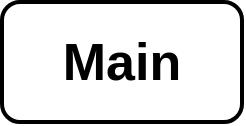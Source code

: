 <mxfile>
    <diagram id="9NSyoaxZP0UlnI49xa5n" name="Page-1">
        <mxGraphModel dx="1052" dy="786" grid="1" gridSize="10" guides="1" tooltips="1" connect="1" arrows="1" fold="1" page="1" pageScale="1" pageWidth="850" pageHeight="1100" math="0" shadow="0">
            <root>
                <mxCell id="0"/>
                <mxCell id="1" parent="0"/>
                <mxCell id="2" value="&lt;font size=&quot;1&quot; data-font-src=&quot;https://fonts.googleapis.com/css?family=Open+Sans&quot; style=&quot;&quot;&gt;&lt;b style=&quot;font-size: 26px;&quot;&gt;Main&lt;/b&gt;&lt;/font&gt;" style="rounded=1;whiteSpace=wrap;html=1;strokeWidth=2;" vertex="1" parent="1">
                    <mxGeometry x="160" y="80" width="120" height="60" as="geometry"/>
                </mxCell>
            </root>
        </mxGraphModel>
    </diagram>
</mxfile>